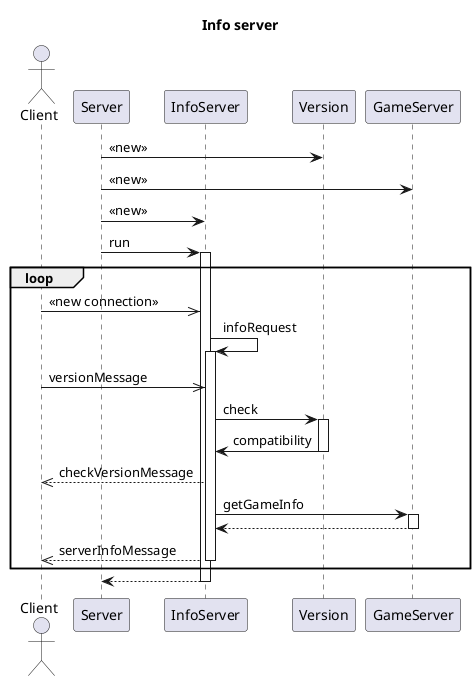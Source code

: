 @startuml

title Info server

actor Client
participant Server
participant InfoServer
participant Version
participant GameServer

Server -> Version : <<new>>
Server -> GameServer : <<new>>
Server -> InfoServer : <<new>>
Server -> InfoServer : run
activate InfoServer
loop
    Client ->> InfoServer : <<new connection>>
    InfoServer -> InfoServer : infoRequest
    activate InfoServer
    Client ->> InfoServer : versionMessage
    InfoServer -> Version : check
    activate Version
    InfoServer <- Version : compatibility
    deactivate Version
    Client <<-- InfoServer : checkVersionMessage
    InfoServer -> GameServer : getGameInfo
    activate GameServer
    InfoServer <-- GameServer
    deactivate GameServer
    Client <<-- InfoServer : serverInfoMessage
    deactivate InfoServer
end
Server <-- InfoServer
deactivate InfoServer

@enduml

